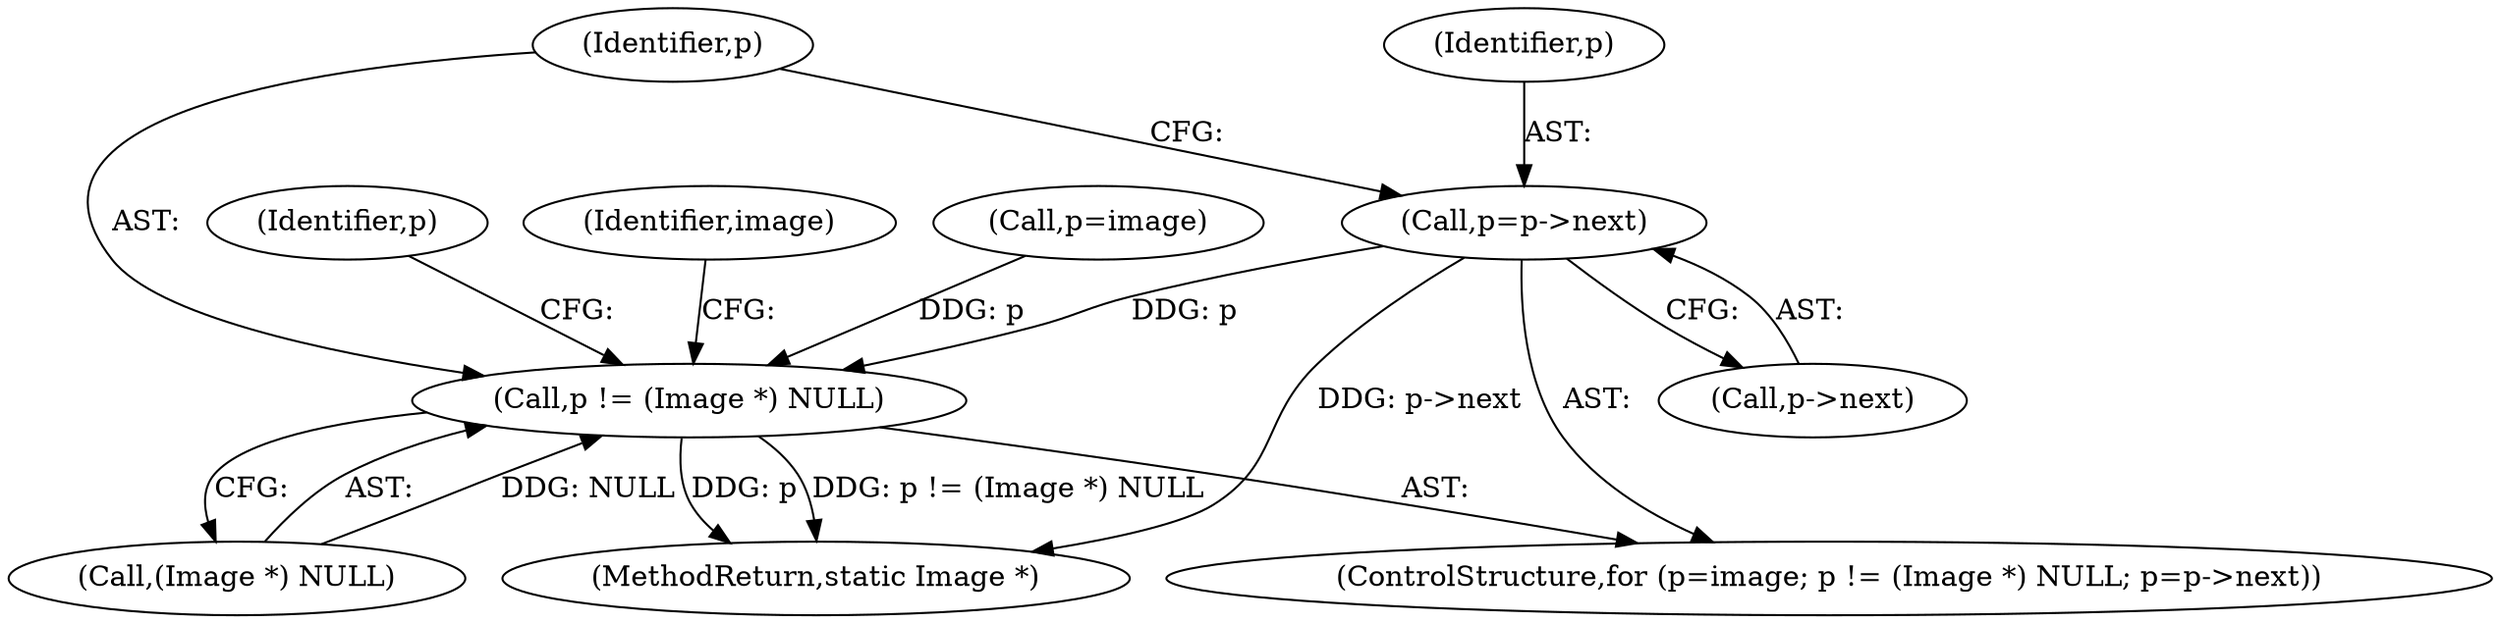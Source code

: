 digraph "0_ImageMagick_fc43974d34318c834fbf78570ca1a3764ed8c7d7@pointer" {
"1001918" [label="(Call,p=p->next)"];
"1001913" [label="(Call,p != (Image *) NULL)"];
"1001914" [label="(Identifier,p)"];
"1001919" [label="(Identifier,p)"];
"1001918" [label="(Call,p=p->next)"];
"1001915" [label="(Call,(Image *) NULL)"];
"1001942" [label="(MethodReturn,static Image *)"];
"1001925" [label="(Identifier,p)"];
"1001909" [label="(ControlStructure,for (p=image; p != (Image *) NULL; p=p->next))"];
"1001933" [label="(Identifier,image)"];
"1001920" [label="(Call,p->next)"];
"1001913" [label="(Call,p != (Image *) NULL)"];
"1001910" [label="(Call,p=image)"];
"1001918" -> "1001909"  [label="AST: "];
"1001918" -> "1001920"  [label="CFG: "];
"1001919" -> "1001918"  [label="AST: "];
"1001920" -> "1001918"  [label="AST: "];
"1001914" -> "1001918"  [label="CFG: "];
"1001918" -> "1001942"  [label="DDG: p->next"];
"1001918" -> "1001913"  [label="DDG: p"];
"1001913" -> "1001909"  [label="AST: "];
"1001913" -> "1001915"  [label="CFG: "];
"1001914" -> "1001913"  [label="AST: "];
"1001915" -> "1001913"  [label="AST: "];
"1001925" -> "1001913"  [label="CFG: "];
"1001933" -> "1001913"  [label="CFG: "];
"1001913" -> "1001942"  [label="DDG: p"];
"1001913" -> "1001942"  [label="DDG: p != (Image *) NULL"];
"1001910" -> "1001913"  [label="DDG: p"];
"1001915" -> "1001913"  [label="DDG: NULL"];
}
